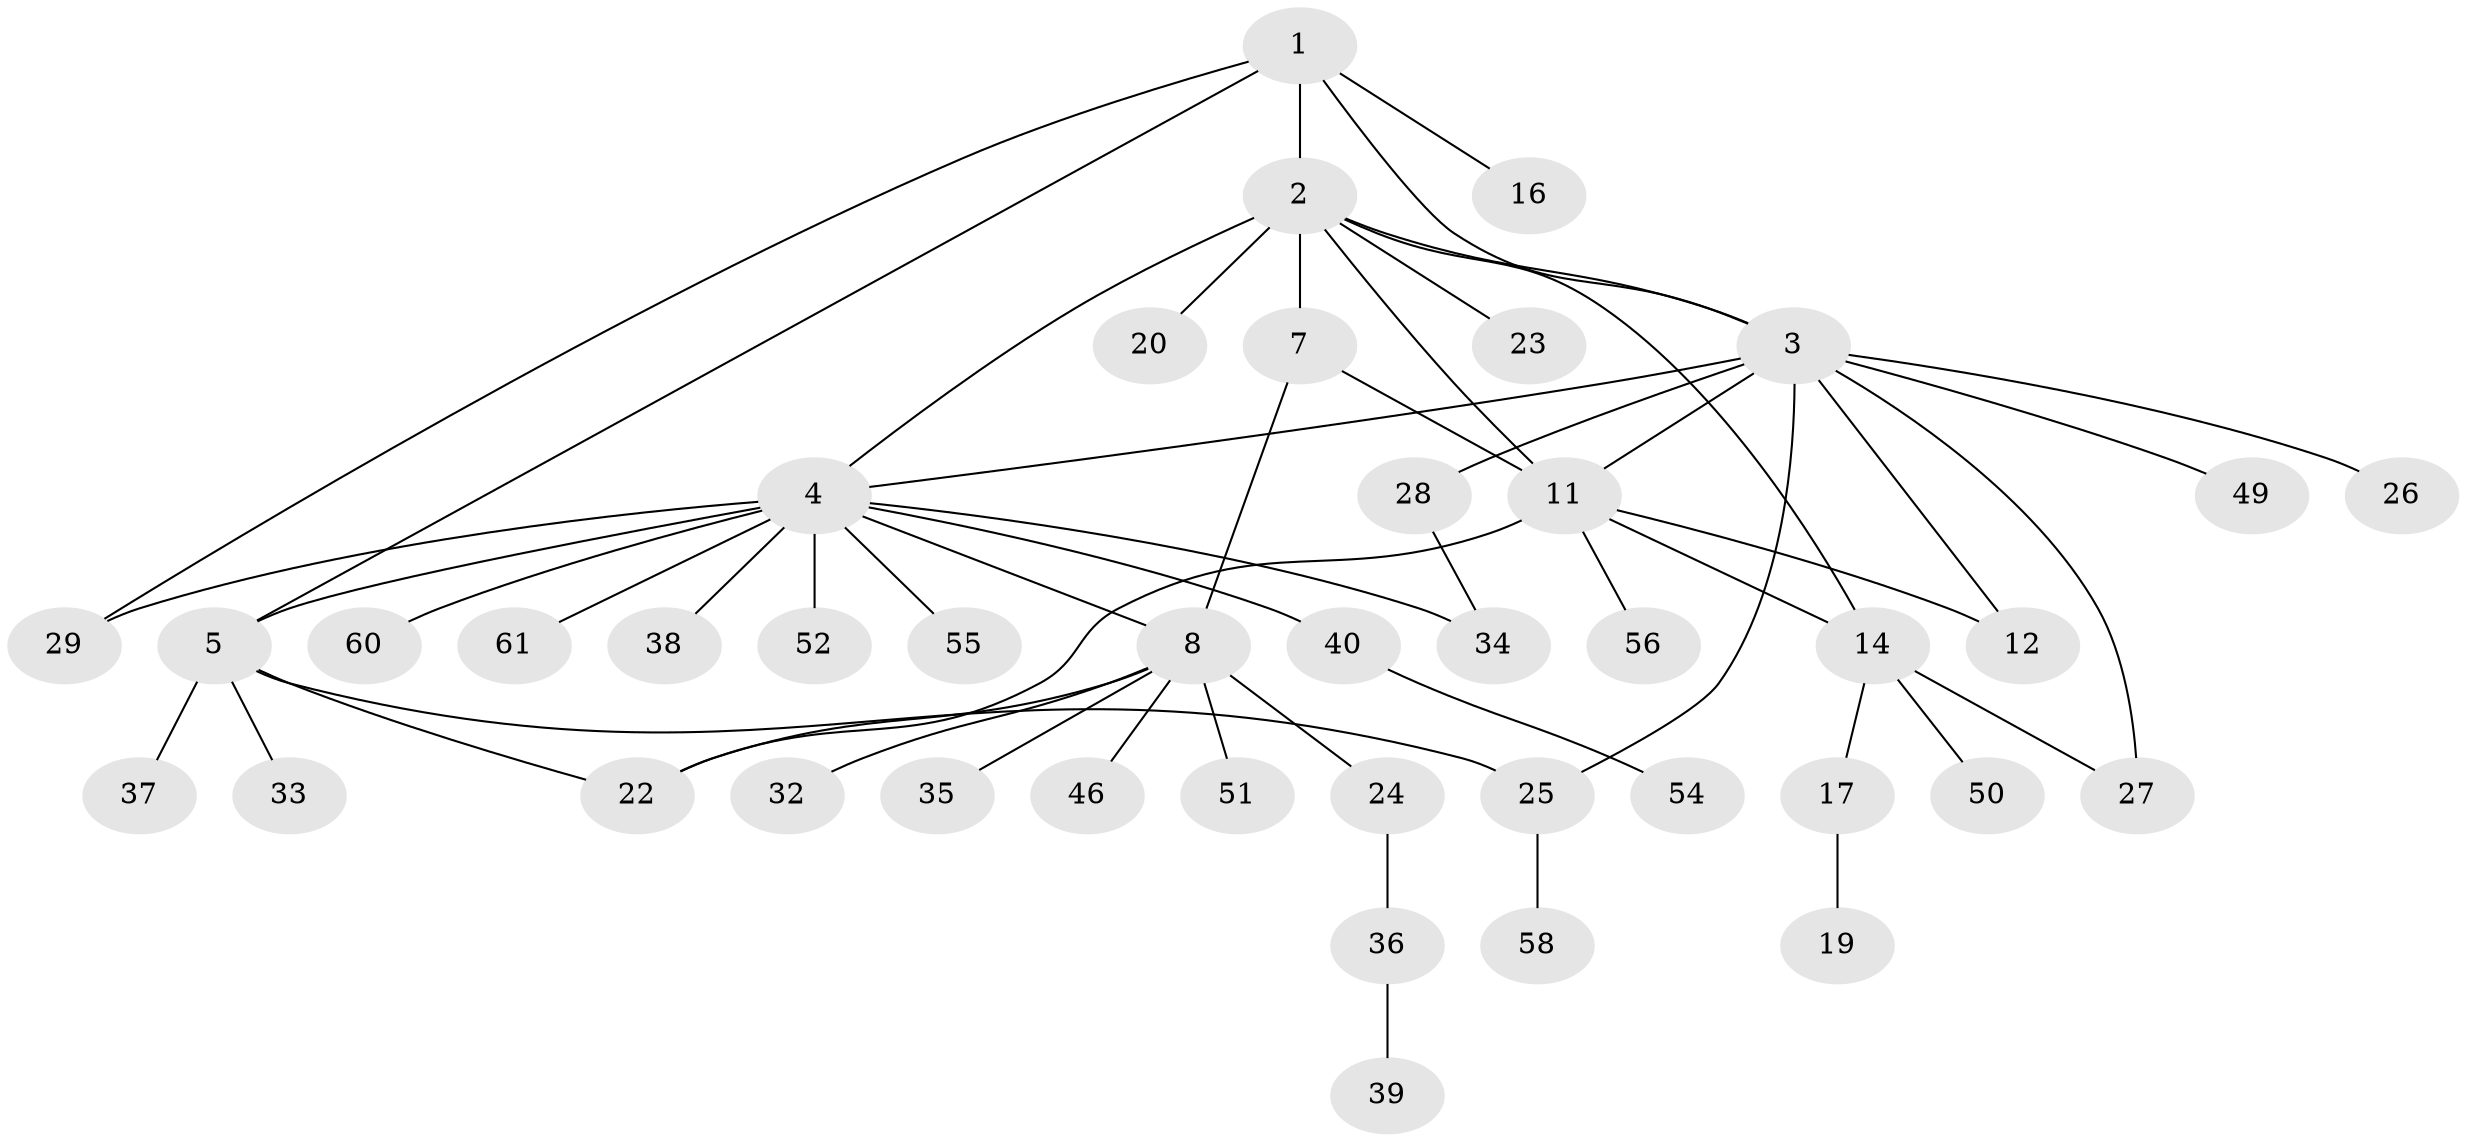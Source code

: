 // Generated by graph-tools (version 1.1) at 2025/52/02/27/25 19:52:13]
// undirected, 42 vertices, 55 edges
graph export_dot {
graph [start="1"]
  node [color=gray90,style=filled];
  1 [super="+21"];
  2 [super="+13"];
  3 [super="+10"];
  4 [super="+6"];
  5 [super="+18"];
  7 [super="+59"];
  8 [super="+9"];
  11 [super="+15"];
  12 [super="+44"];
  14 [super="+45"];
  16;
  17;
  19 [super="+57"];
  20 [super="+31"];
  22 [super="+53"];
  23;
  24 [super="+42"];
  25 [super="+43"];
  26;
  27 [super="+30"];
  28;
  29 [super="+48"];
  32;
  33;
  34 [super="+47"];
  35;
  36;
  37;
  38;
  39;
  40 [super="+41"];
  46;
  49;
  50;
  51;
  52;
  54;
  55;
  56;
  58;
  60;
  61;
  1 -- 2;
  1 -- 3;
  1 -- 5;
  1 -- 16;
  1 -- 29;
  2 -- 3;
  2 -- 7 [weight=2];
  2 -- 20;
  2 -- 23;
  2 -- 4;
  2 -- 14;
  2 -- 11;
  3 -- 4;
  3 -- 11;
  3 -- 12;
  3 -- 49;
  3 -- 25;
  3 -- 26;
  3 -- 28;
  3 -- 27;
  4 -- 5 [weight=2];
  4 -- 29;
  4 -- 60;
  4 -- 38;
  4 -- 40;
  4 -- 52;
  4 -- 55;
  4 -- 61;
  4 -- 34;
  4 -- 8;
  5 -- 22;
  5 -- 25;
  5 -- 33;
  5 -- 37;
  7 -- 8 [weight=2];
  7 -- 11;
  8 -- 24;
  8 -- 51;
  8 -- 22;
  8 -- 32;
  8 -- 35;
  8 -- 46;
  11 -- 12;
  11 -- 22;
  11 -- 56;
  11 -- 14;
  14 -- 17;
  14 -- 27;
  14 -- 50;
  17 -- 19;
  24 -- 36;
  25 -- 58;
  28 -- 34;
  36 -- 39;
  40 -- 54;
}

